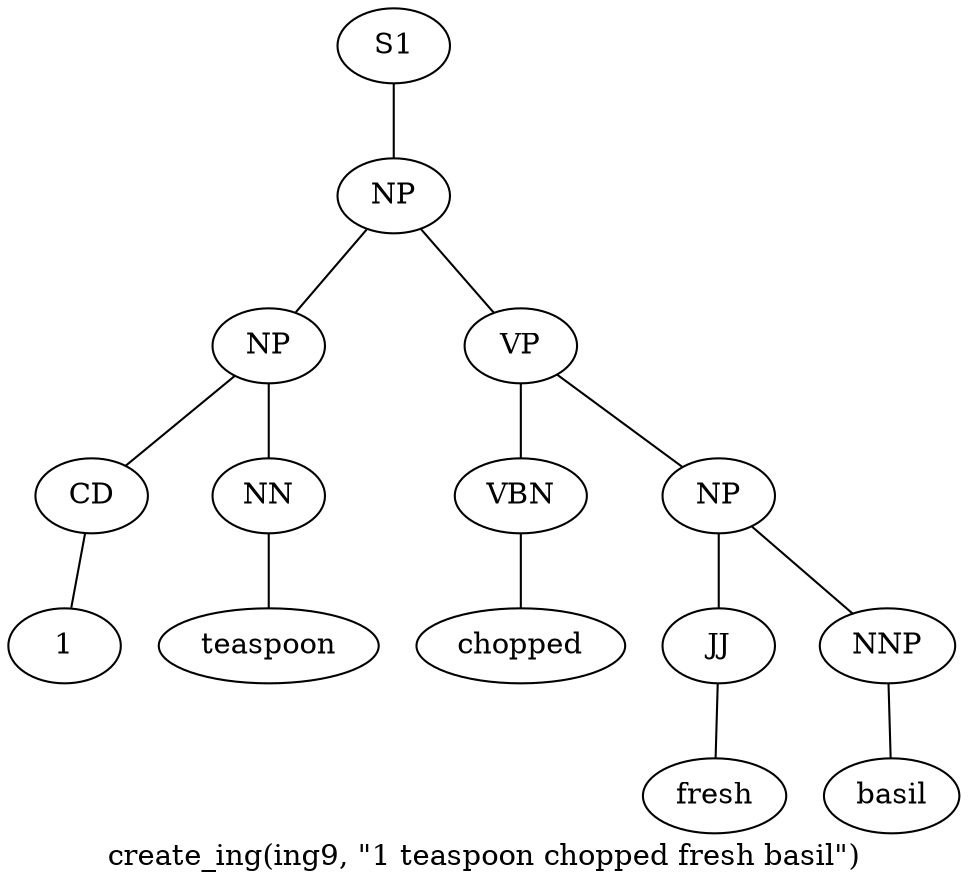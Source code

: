 graph SyntaxGraph {
	label = "create_ing(ing9, \"1 teaspoon chopped fresh basil\")";
	Node0 [label="S1"];
	Node1 [label="NP"];
	Node2 [label="NP"];
	Node3 [label="CD"];
	Node4 [label="1"];
	Node5 [label="NN"];
	Node6 [label="teaspoon"];
	Node7 [label="VP"];
	Node8 [label="VBN"];
	Node9 [label="chopped"];
	Node10 [label="NP"];
	Node11 [label="JJ"];
	Node12 [label="fresh"];
	Node13 [label="NNP"];
	Node14 [label="basil"];

	Node0 -- Node1;
	Node1 -- Node2;
	Node1 -- Node7;
	Node2 -- Node3;
	Node2 -- Node5;
	Node3 -- Node4;
	Node5 -- Node6;
	Node7 -- Node8;
	Node7 -- Node10;
	Node8 -- Node9;
	Node10 -- Node11;
	Node10 -- Node13;
	Node11 -- Node12;
	Node13 -- Node14;
}